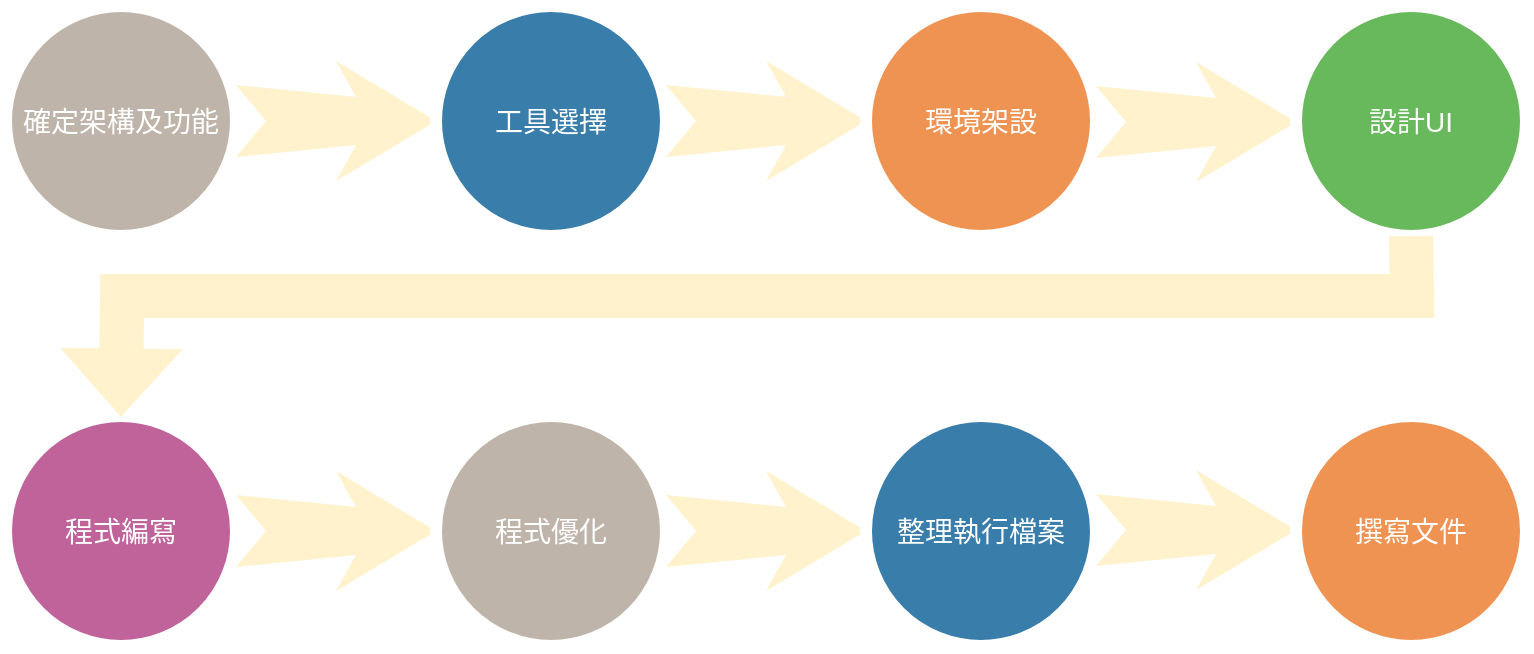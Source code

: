 <mxfile version="22.1.21" type="github">
  <diagram name="Page-1" id="12e1b939-464a-85fe-373e-61e167be1490">
    <mxGraphModel dx="1062" dy="603" grid="1" gridSize="10" guides="1" tooltips="1" connect="1" arrows="1" fold="1" page="1" pageScale="1.5" pageWidth="1169" pageHeight="826" background="none" math="0" shadow="0">
      <root>
        <mxCell id="0" />
        <mxCell id="1" parent="0" />
        <mxCell id="60da8b9f42644d3a-8" value="確定架構及功能" style="ellipse;whiteSpace=wrap;html=1;rounded=0;shadow=0;strokeWidth=6;fontSize=14;align=center;fillColor=#BFB4A9;strokeColor=#FFFFFF;fontColor=#FFFFFF;" parent="1" vertex="1">
          <mxGeometry x="60" y="545" width="115" height="115" as="geometry" />
        </mxCell>
        <mxCell id="60da8b9f42644d3a-9" value="" style="html=1;shadow=0;dashed=0;align=center;verticalAlign=middle;shape=mxgraph.arrows2.stylisedArrow;dy=0.6;dx=40;notch=15;feather=0.4;rounded=0;strokeWidth=1;fontSize=27;strokeColor=none;fillColor=#fff2cc;" parent="1" vertex="1">
          <mxGeometry x="175" y="572.5" width="100" height="60" as="geometry" />
        </mxCell>
        <mxCell id="60da8b9f42644d3a-22" value="工具選擇" style="ellipse;whiteSpace=wrap;html=1;rounded=0;shadow=0;strokeWidth=6;fontSize=14;align=center;fillColor=#397DAA;strokeColor=#FFFFFF;fontColor=#FFFFFF;" parent="1" vertex="1">
          <mxGeometry x="275" y="545" width="115" height="115" as="geometry" />
        </mxCell>
        <mxCell id="60da8b9f42644d3a-23" value="" style="html=1;shadow=0;dashed=0;align=center;verticalAlign=middle;shape=mxgraph.arrows2.stylisedArrow;dy=0.6;dx=40;notch=15;feather=0.4;rounded=0;strokeWidth=1;fontSize=27;strokeColor=none;fillColor=#fff2cc;" parent="1" vertex="1">
          <mxGeometry x="390" y="572.5" width="100" height="60" as="geometry" />
        </mxCell>
        <mxCell id="60da8b9f42644d3a-29" value="環境架設" style="ellipse;whiteSpace=wrap;html=1;rounded=0;shadow=0;strokeWidth=6;fontSize=14;align=center;fillColor=#EF9353;strokeColor=#FFFFFF;fontColor=#FFFFFF;" parent="1" vertex="1">
          <mxGeometry x="490" y="545" width="115" height="115" as="geometry" />
        </mxCell>
        <mxCell id="60da8b9f42644d3a-30" value="" style="html=1;shadow=0;dashed=0;align=center;verticalAlign=middle;shape=mxgraph.arrows2.stylisedArrow;dy=0.6;dx=40;notch=15;feather=0.4;rounded=0;strokeWidth=1;fontSize=27;strokeColor=none;fillColor=#FFF2CC;" parent="1" vertex="1">
          <mxGeometry x="605" y="573" width="100" height="60" as="geometry" />
        </mxCell>
        <mxCell id="60da8b9f42644d3a-36" value="設計UI" style="ellipse;whiteSpace=wrap;html=1;rounded=0;shadow=0;strokeWidth=6;fontSize=14;align=center;fillColor=#68B85C;strokeColor=#FFFFFF;fontColor=#FFFFFF;" parent="1" vertex="1">
          <mxGeometry x="705" y="545" width="115" height="115" as="geometry" />
        </mxCell>
        <mxCell id="60da8b9f42644d3a-38" value="程式編寫" style="ellipse;whiteSpace=wrap;html=1;rounded=0;shadow=0;strokeWidth=6;fontSize=14;align=center;fillColor=#BF639A;strokeColor=#FFFFFF;fontColor=#FFFFFF;" parent="1" vertex="1">
          <mxGeometry x="60" y="750" width="115" height="115" as="geometry" />
        </mxCell>
        <mxCell id="VNULpH-PGdafzw1Aik1V-1" value="" style="html=1;shadow=0;dashed=0;align=center;verticalAlign=middle;shape=mxgraph.arrows2.stylisedArrow;dy=0.6;dx=40;notch=15;feather=0.4;rounded=0;strokeWidth=1;fontSize=27;strokeColor=none;fillColor=#fff2cc;" vertex="1" parent="1">
          <mxGeometry x="175" y="777.5" width="100" height="60" as="geometry" />
        </mxCell>
        <mxCell id="VNULpH-PGdafzw1Aik1V-3" value="程式優化" style="ellipse;whiteSpace=wrap;html=1;rounded=0;shadow=0;strokeWidth=6;fontSize=14;align=center;fillColor=#BFB4A9;strokeColor=#FFFFFF;fontColor=#FFFFFF;" vertex="1" parent="1">
          <mxGeometry x="275" y="750" width="115" height="115" as="geometry" />
        </mxCell>
        <mxCell id="VNULpH-PGdafzw1Aik1V-4" value="" style="html=1;shadow=0;dashed=0;align=center;verticalAlign=middle;shape=mxgraph.arrows2.stylisedArrow;dy=0.6;dx=40;notch=15;feather=0.4;rounded=0;strokeWidth=1;fontSize=27;strokeColor=none;fillColor=#fff2cc;" vertex="1" parent="1">
          <mxGeometry x="390" y="777.5" width="100" height="60" as="geometry" />
        </mxCell>
        <mxCell id="VNULpH-PGdafzw1Aik1V-5" value="整理執行檔案" style="ellipse;whiteSpace=wrap;html=1;rounded=0;shadow=0;strokeWidth=6;fontSize=14;align=center;fillColor=#397DAA;strokeColor=#FFFFFF;fontColor=#FFFFFF;" vertex="1" parent="1">
          <mxGeometry x="490" y="750" width="115" height="115" as="geometry" />
        </mxCell>
        <mxCell id="VNULpH-PGdafzw1Aik1V-6" value="" style="html=1;shadow=0;dashed=0;align=center;verticalAlign=middle;shape=mxgraph.arrows2.stylisedArrow;dy=0.6;dx=40;notch=15;feather=0.4;rounded=0;strokeWidth=1;fontSize=27;strokeColor=none;fillColor=#fff2cc;" vertex="1" parent="1">
          <mxGeometry x="605" y="777" width="100" height="60" as="geometry" />
        </mxCell>
        <mxCell id="VNULpH-PGdafzw1Aik1V-7" value="撰寫文件" style="ellipse;whiteSpace=wrap;html=1;rounded=0;shadow=0;strokeWidth=6;fontSize=14;align=center;fillColor=#EF9353;strokeColor=#FFFFFF;fontColor=#FFFFFF;" vertex="1" parent="1">
          <mxGeometry x="705" y="750" width="115" height="115" as="geometry" />
        </mxCell>
        <mxCell id="VNULpH-PGdafzw1Aik1V-9" value="" style="shape=flexArrow;endArrow=classic;html=1;rounded=0;exitX=0.5;exitY=1;exitDx=0;exitDy=0;entryX=0.5;entryY=0;entryDx=0;entryDy=0;strokeColor=#FFF2CC;fillColor=#FFF2CC;endWidth=36.667;endSize=10.589;width=21.111;" edge="1" parent="1" source="60da8b9f42644d3a-36" target="60da8b9f42644d3a-38">
          <mxGeometry width="50" height="50" relative="1" as="geometry">
            <mxPoint x="730" y="710" as="sourcePoint" />
            <mxPoint x="760" y="750" as="targetPoint" />
            <Array as="points">
              <mxPoint x="763" y="690" />
              <mxPoint x="118" y="690" />
            </Array>
          </mxGeometry>
        </mxCell>
      </root>
    </mxGraphModel>
  </diagram>
</mxfile>
